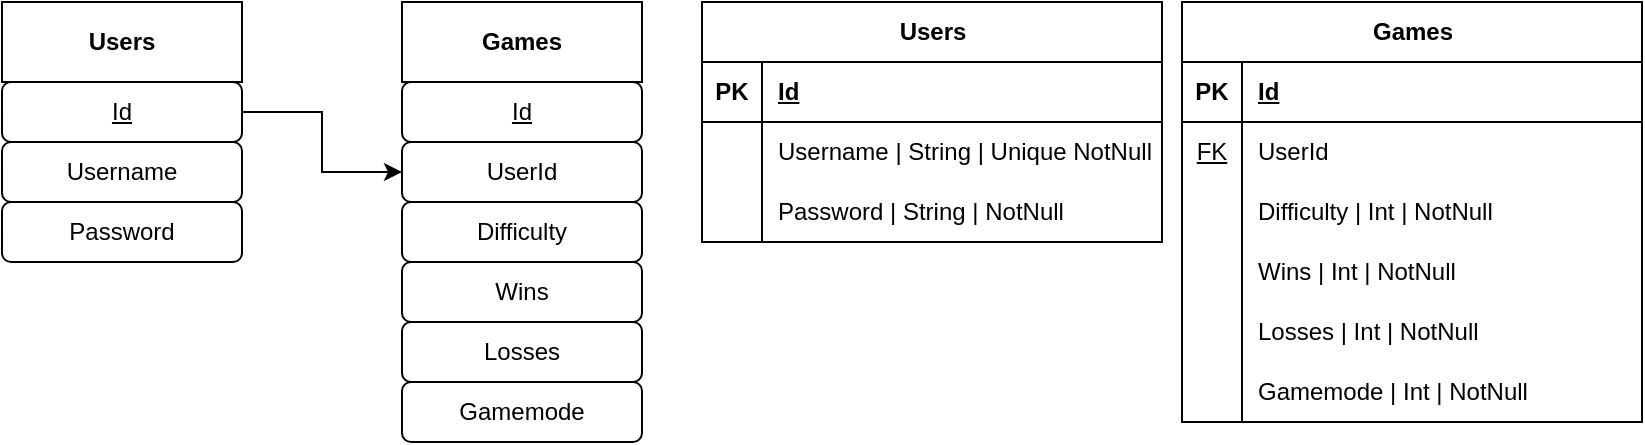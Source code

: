 <mxfile version="27.0.6">
  <diagram name="Page-1" id="5QZ7WxhDeSizSZQAi0kw">
    <mxGraphModel dx="1042" dy="535" grid="1" gridSize="10" guides="1" tooltips="1" connect="1" arrows="1" fold="1" page="1" pageScale="1" pageWidth="850" pageHeight="1100" math="0" shadow="0">
      <root>
        <mxCell id="0" />
        <mxCell id="1" parent="0" />
        <mxCell id="Xpy0PVUUKbsvDZ4RraK6-1" value="&lt;b&gt;Users&lt;/b&gt;" style="rounded=0;whiteSpace=wrap;html=1;" vertex="1" parent="1">
          <mxGeometry x="20" y="20" width="120" height="40" as="geometry" />
        </mxCell>
        <mxCell id="Xpy0PVUUKbsvDZ4RraK6-13" style="edgeStyle=orthogonalEdgeStyle;rounded=0;orthogonalLoop=1;jettySize=auto;html=1;exitX=1;exitY=0.5;exitDx=0;exitDy=0;entryX=0;entryY=0.5;entryDx=0;entryDy=0;" edge="1" parent="1" source="Xpy0PVUUKbsvDZ4RraK6-3" target="Xpy0PVUUKbsvDZ4RraK6-8">
          <mxGeometry relative="1" as="geometry" />
        </mxCell>
        <mxCell id="Xpy0PVUUKbsvDZ4RraK6-3" value="&lt;u&gt;Id&lt;/u&gt;" style="rounded=1;whiteSpace=wrap;html=1;" vertex="1" parent="1">
          <mxGeometry x="20" y="60" width="120" height="30" as="geometry" />
        </mxCell>
        <mxCell id="Xpy0PVUUKbsvDZ4RraK6-4" value="Username" style="rounded=1;whiteSpace=wrap;html=1;" vertex="1" parent="1">
          <mxGeometry x="20" y="90" width="120" height="30" as="geometry" />
        </mxCell>
        <mxCell id="Xpy0PVUUKbsvDZ4RraK6-5" value="Password" style="rounded=1;whiteSpace=wrap;html=1;" vertex="1" parent="1">
          <mxGeometry x="20" y="120" width="120" height="30" as="geometry" />
        </mxCell>
        <mxCell id="Xpy0PVUUKbsvDZ4RraK6-6" value="&lt;b&gt;Games&lt;/b&gt;" style="rounded=0;whiteSpace=wrap;html=1;" vertex="1" parent="1">
          <mxGeometry x="220" y="20" width="120" height="40" as="geometry" />
        </mxCell>
        <mxCell id="Xpy0PVUUKbsvDZ4RraK6-7" value="&lt;u&gt;Id&lt;/u&gt;" style="rounded=1;whiteSpace=wrap;html=1;" vertex="1" parent="1">
          <mxGeometry x="220" y="60" width="120" height="30" as="geometry" />
        </mxCell>
        <mxCell id="Xpy0PVUUKbsvDZ4RraK6-8" value="UserId" style="rounded=1;whiteSpace=wrap;html=1;" vertex="1" parent="1">
          <mxGeometry x="220" y="90" width="120" height="30" as="geometry" />
        </mxCell>
        <mxCell id="Xpy0PVUUKbsvDZ4RraK6-9" value="Difficulty" style="rounded=1;whiteSpace=wrap;html=1;" vertex="1" parent="1">
          <mxGeometry x="220" y="120" width="120" height="30" as="geometry" />
        </mxCell>
        <mxCell id="Xpy0PVUUKbsvDZ4RraK6-10" value="Wins" style="rounded=1;whiteSpace=wrap;html=1;" vertex="1" parent="1">
          <mxGeometry x="220" y="150" width="120" height="30" as="geometry" />
        </mxCell>
        <mxCell id="Xpy0PVUUKbsvDZ4RraK6-11" value="Losses" style="rounded=1;whiteSpace=wrap;html=1;" vertex="1" parent="1">
          <mxGeometry x="220" y="180" width="120" height="30" as="geometry" />
        </mxCell>
        <mxCell id="Xpy0PVUUKbsvDZ4RraK6-12" value="Gamemode" style="rounded=1;whiteSpace=wrap;html=1;" vertex="1" parent="1">
          <mxGeometry x="220" y="210" width="120" height="30" as="geometry" />
        </mxCell>
        <mxCell id="Xpy0PVUUKbsvDZ4RraK6-14" value="Users" style="shape=table;startSize=30;container=1;collapsible=1;childLayout=tableLayout;fixedRows=1;rowLines=0;fontStyle=1;align=center;resizeLast=1;html=1;" vertex="1" parent="1">
          <mxGeometry x="370" y="20" width="230" height="120" as="geometry" />
        </mxCell>
        <mxCell id="Xpy0PVUUKbsvDZ4RraK6-15" value="" style="shape=tableRow;horizontal=0;startSize=0;swimlaneHead=0;swimlaneBody=0;fillColor=none;collapsible=0;dropTarget=0;points=[[0,0.5],[1,0.5]];portConstraint=eastwest;top=0;left=0;right=0;bottom=1;" vertex="1" parent="Xpy0PVUUKbsvDZ4RraK6-14">
          <mxGeometry y="30" width="230" height="30" as="geometry" />
        </mxCell>
        <mxCell id="Xpy0PVUUKbsvDZ4RraK6-16" value="PK" style="shape=partialRectangle;connectable=0;fillColor=none;top=0;left=0;bottom=0;right=0;fontStyle=1;overflow=hidden;whiteSpace=wrap;html=1;" vertex="1" parent="Xpy0PVUUKbsvDZ4RraK6-15">
          <mxGeometry width="30" height="30" as="geometry">
            <mxRectangle width="30" height="30" as="alternateBounds" />
          </mxGeometry>
        </mxCell>
        <mxCell id="Xpy0PVUUKbsvDZ4RraK6-17" value="Id" style="shape=partialRectangle;connectable=0;fillColor=none;top=0;left=0;bottom=0;right=0;align=left;spacingLeft=6;fontStyle=5;overflow=hidden;whiteSpace=wrap;html=1;" vertex="1" parent="Xpy0PVUUKbsvDZ4RraK6-15">
          <mxGeometry x="30" width="200" height="30" as="geometry">
            <mxRectangle width="200" height="30" as="alternateBounds" />
          </mxGeometry>
        </mxCell>
        <mxCell id="Xpy0PVUUKbsvDZ4RraK6-18" value="" style="shape=tableRow;horizontal=0;startSize=0;swimlaneHead=0;swimlaneBody=0;fillColor=none;collapsible=0;dropTarget=0;points=[[0,0.5],[1,0.5]];portConstraint=eastwest;top=0;left=0;right=0;bottom=0;" vertex="1" parent="Xpy0PVUUKbsvDZ4RraK6-14">
          <mxGeometry y="60" width="230" height="30" as="geometry" />
        </mxCell>
        <mxCell id="Xpy0PVUUKbsvDZ4RraK6-19" value="" style="shape=partialRectangle;connectable=0;fillColor=none;top=0;left=0;bottom=0;right=0;editable=1;overflow=hidden;whiteSpace=wrap;html=1;" vertex="1" parent="Xpy0PVUUKbsvDZ4RraK6-18">
          <mxGeometry width="30" height="30" as="geometry">
            <mxRectangle width="30" height="30" as="alternateBounds" />
          </mxGeometry>
        </mxCell>
        <mxCell id="Xpy0PVUUKbsvDZ4RraK6-20" value="Username | String | Unique NotNull" style="shape=partialRectangle;connectable=0;fillColor=none;top=0;left=0;bottom=0;right=0;align=left;spacingLeft=6;overflow=hidden;whiteSpace=wrap;html=1;" vertex="1" parent="Xpy0PVUUKbsvDZ4RraK6-18">
          <mxGeometry x="30" width="200" height="30" as="geometry">
            <mxRectangle width="200" height="30" as="alternateBounds" />
          </mxGeometry>
        </mxCell>
        <mxCell id="Xpy0PVUUKbsvDZ4RraK6-21" value="" style="shape=tableRow;horizontal=0;startSize=0;swimlaneHead=0;swimlaneBody=0;fillColor=none;collapsible=0;dropTarget=0;points=[[0,0.5],[1,0.5]];portConstraint=eastwest;top=0;left=0;right=0;bottom=0;" vertex="1" parent="Xpy0PVUUKbsvDZ4RraK6-14">
          <mxGeometry y="90" width="230" height="30" as="geometry" />
        </mxCell>
        <mxCell id="Xpy0PVUUKbsvDZ4RraK6-22" value="" style="shape=partialRectangle;connectable=0;fillColor=none;top=0;left=0;bottom=0;right=0;editable=1;overflow=hidden;whiteSpace=wrap;html=1;" vertex="1" parent="Xpy0PVUUKbsvDZ4RraK6-21">
          <mxGeometry width="30" height="30" as="geometry">
            <mxRectangle width="30" height="30" as="alternateBounds" />
          </mxGeometry>
        </mxCell>
        <mxCell id="Xpy0PVUUKbsvDZ4RraK6-23" value="Password | String | NotNull" style="shape=partialRectangle;connectable=0;fillColor=none;top=0;left=0;bottom=0;right=0;align=left;spacingLeft=6;overflow=hidden;whiteSpace=wrap;html=1;" vertex="1" parent="Xpy0PVUUKbsvDZ4RraK6-21">
          <mxGeometry x="30" width="200" height="30" as="geometry">
            <mxRectangle width="200" height="30" as="alternateBounds" />
          </mxGeometry>
        </mxCell>
        <mxCell id="Xpy0PVUUKbsvDZ4RraK6-27" value="Games" style="shape=table;startSize=30;container=1;collapsible=1;childLayout=tableLayout;fixedRows=1;rowLines=0;fontStyle=1;align=center;resizeLast=1;html=1;" vertex="1" parent="1">
          <mxGeometry x="610" y="20" width="230" height="210" as="geometry" />
        </mxCell>
        <mxCell id="Xpy0PVUUKbsvDZ4RraK6-28" value="" style="shape=tableRow;horizontal=0;startSize=0;swimlaneHead=0;swimlaneBody=0;fillColor=none;collapsible=0;dropTarget=0;points=[[0,0.5],[1,0.5]];portConstraint=eastwest;top=0;left=0;right=0;bottom=1;" vertex="1" parent="Xpy0PVUUKbsvDZ4RraK6-27">
          <mxGeometry y="30" width="230" height="30" as="geometry" />
        </mxCell>
        <mxCell id="Xpy0PVUUKbsvDZ4RraK6-29" value="PK" style="shape=partialRectangle;connectable=0;fillColor=none;top=0;left=0;bottom=0;right=0;fontStyle=1;overflow=hidden;whiteSpace=wrap;html=1;" vertex="1" parent="Xpy0PVUUKbsvDZ4RraK6-28">
          <mxGeometry width="30" height="30" as="geometry">
            <mxRectangle width="30" height="30" as="alternateBounds" />
          </mxGeometry>
        </mxCell>
        <mxCell id="Xpy0PVUUKbsvDZ4RraK6-30" value="Id" style="shape=partialRectangle;connectable=0;fillColor=none;top=0;left=0;bottom=0;right=0;align=left;spacingLeft=6;fontStyle=5;overflow=hidden;whiteSpace=wrap;html=1;" vertex="1" parent="Xpy0PVUUKbsvDZ4RraK6-28">
          <mxGeometry x="30" width="200" height="30" as="geometry">
            <mxRectangle width="200" height="30" as="alternateBounds" />
          </mxGeometry>
        </mxCell>
        <mxCell id="Xpy0PVUUKbsvDZ4RraK6-31" value="" style="shape=tableRow;horizontal=0;startSize=0;swimlaneHead=0;swimlaneBody=0;fillColor=none;collapsible=0;dropTarget=0;points=[[0,0.5],[1,0.5]];portConstraint=eastwest;top=0;left=0;right=0;bottom=0;" vertex="1" parent="Xpy0PVUUKbsvDZ4RraK6-27">
          <mxGeometry y="60" width="230" height="30" as="geometry" />
        </mxCell>
        <mxCell id="Xpy0PVUUKbsvDZ4RraK6-32" value="&lt;u&gt;FK&lt;/u&gt;" style="shape=partialRectangle;connectable=0;fillColor=none;top=0;left=0;bottom=0;right=0;editable=1;overflow=hidden;whiteSpace=wrap;html=1;" vertex="1" parent="Xpy0PVUUKbsvDZ4RraK6-31">
          <mxGeometry width="30" height="30" as="geometry">
            <mxRectangle width="30" height="30" as="alternateBounds" />
          </mxGeometry>
        </mxCell>
        <mxCell id="Xpy0PVUUKbsvDZ4RraK6-33" value="UserId" style="shape=partialRectangle;connectable=0;fillColor=none;top=0;left=0;bottom=0;right=0;align=left;spacingLeft=6;overflow=hidden;whiteSpace=wrap;html=1;" vertex="1" parent="Xpy0PVUUKbsvDZ4RraK6-31">
          <mxGeometry x="30" width="200" height="30" as="geometry">
            <mxRectangle width="200" height="30" as="alternateBounds" />
          </mxGeometry>
        </mxCell>
        <mxCell id="Xpy0PVUUKbsvDZ4RraK6-34" value="" style="shape=tableRow;horizontal=0;startSize=0;swimlaneHead=0;swimlaneBody=0;fillColor=none;collapsible=0;dropTarget=0;points=[[0,0.5],[1,0.5]];portConstraint=eastwest;top=0;left=0;right=0;bottom=0;" vertex="1" parent="Xpy0PVUUKbsvDZ4RraK6-27">
          <mxGeometry y="90" width="230" height="30" as="geometry" />
        </mxCell>
        <mxCell id="Xpy0PVUUKbsvDZ4RraK6-35" value="" style="shape=partialRectangle;connectable=0;fillColor=none;top=0;left=0;bottom=0;right=0;editable=1;overflow=hidden;whiteSpace=wrap;html=1;" vertex="1" parent="Xpy0PVUUKbsvDZ4RraK6-34">
          <mxGeometry width="30" height="30" as="geometry">
            <mxRectangle width="30" height="30" as="alternateBounds" />
          </mxGeometry>
        </mxCell>
        <mxCell id="Xpy0PVUUKbsvDZ4RraK6-36" value="Difficulty | Int | NotNull" style="shape=partialRectangle;connectable=0;fillColor=none;top=0;left=0;bottom=0;right=0;align=left;spacingLeft=6;overflow=hidden;whiteSpace=wrap;html=1;" vertex="1" parent="Xpy0PVUUKbsvDZ4RraK6-34">
          <mxGeometry x="30" width="200" height="30" as="geometry">
            <mxRectangle width="200" height="30" as="alternateBounds" />
          </mxGeometry>
        </mxCell>
        <mxCell id="Xpy0PVUUKbsvDZ4RraK6-37" value="" style="shape=tableRow;horizontal=0;startSize=0;swimlaneHead=0;swimlaneBody=0;fillColor=none;collapsible=0;dropTarget=0;points=[[0,0.5],[1,0.5]];portConstraint=eastwest;top=0;left=0;right=0;bottom=0;" vertex="1" parent="Xpy0PVUUKbsvDZ4RraK6-27">
          <mxGeometry y="120" width="230" height="30" as="geometry" />
        </mxCell>
        <mxCell id="Xpy0PVUUKbsvDZ4RraK6-38" value="" style="shape=partialRectangle;connectable=0;fillColor=none;top=0;left=0;bottom=0;right=0;editable=1;overflow=hidden;whiteSpace=wrap;html=1;" vertex="1" parent="Xpy0PVUUKbsvDZ4RraK6-37">
          <mxGeometry width="30" height="30" as="geometry">
            <mxRectangle width="30" height="30" as="alternateBounds" />
          </mxGeometry>
        </mxCell>
        <mxCell id="Xpy0PVUUKbsvDZ4RraK6-39" value="Wins | Int | NotNull" style="shape=partialRectangle;connectable=0;fillColor=none;top=0;left=0;bottom=0;right=0;align=left;spacingLeft=6;overflow=hidden;whiteSpace=wrap;html=1;" vertex="1" parent="Xpy0PVUUKbsvDZ4RraK6-37">
          <mxGeometry x="30" width="200" height="30" as="geometry">
            <mxRectangle width="200" height="30" as="alternateBounds" />
          </mxGeometry>
        </mxCell>
        <mxCell id="Xpy0PVUUKbsvDZ4RraK6-40" value="" style="shape=tableRow;horizontal=0;startSize=0;swimlaneHead=0;swimlaneBody=0;fillColor=none;collapsible=0;dropTarget=0;points=[[0,0.5],[1,0.5]];portConstraint=eastwest;top=0;left=0;right=0;bottom=0;" vertex="1" parent="Xpy0PVUUKbsvDZ4RraK6-27">
          <mxGeometry y="150" width="230" height="30" as="geometry" />
        </mxCell>
        <mxCell id="Xpy0PVUUKbsvDZ4RraK6-41" value="" style="shape=partialRectangle;connectable=0;fillColor=none;top=0;left=0;bottom=0;right=0;editable=1;overflow=hidden;whiteSpace=wrap;html=1;" vertex="1" parent="Xpy0PVUUKbsvDZ4RraK6-40">
          <mxGeometry width="30" height="30" as="geometry">
            <mxRectangle width="30" height="30" as="alternateBounds" />
          </mxGeometry>
        </mxCell>
        <mxCell id="Xpy0PVUUKbsvDZ4RraK6-42" value="Losses | Int | NotNull" style="shape=partialRectangle;connectable=0;fillColor=none;top=0;left=0;bottom=0;right=0;align=left;spacingLeft=6;overflow=hidden;whiteSpace=wrap;html=1;" vertex="1" parent="Xpy0PVUUKbsvDZ4RraK6-40">
          <mxGeometry x="30" width="200" height="30" as="geometry">
            <mxRectangle width="200" height="30" as="alternateBounds" />
          </mxGeometry>
        </mxCell>
        <mxCell id="Xpy0PVUUKbsvDZ4RraK6-43" value="" style="shape=tableRow;horizontal=0;startSize=0;swimlaneHead=0;swimlaneBody=0;fillColor=none;collapsible=0;dropTarget=0;points=[[0,0.5],[1,0.5]];portConstraint=eastwest;top=0;left=0;right=0;bottom=0;" vertex="1" parent="Xpy0PVUUKbsvDZ4RraK6-27">
          <mxGeometry y="180" width="230" height="30" as="geometry" />
        </mxCell>
        <mxCell id="Xpy0PVUUKbsvDZ4RraK6-44" value="" style="shape=partialRectangle;connectable=0;fillColor=none;top=0;left=0;bottom=0;right=0;editable=1;overflow=hidden;whiteSpace=wrap;html=1;" vertex="1" parent="Xpy0PVUUKbsvDZ4RraK6-43">
          <mxGeometry width="30" height="30" as="geometry">
            <mxRectangle width="30" height="30" as="alternateBounds" />
          </mxGeometry>
        </mxCell>
        <mxCell id="Xpy0PVUUKbsvDZ4RraK6-45" value="Gamemode | Int | NotNull" style="shape=partialRectangle;connectable=0;fillColor=none;top=0;left=0;bottom=0;right=0;align=left;spacingLeft=6;overflow=hidden;whiteSpace=wrap;html=1;" vertex="1" parent="Xpy0PVUUKbsvDZ4RraK6-43">
          <mxGeometry x="30" width="200" height="30" as="geometry">
            <mxRectangle width="200" height="30" as="alternateBounds" />
          </mxGeometry>
        </mxCell>
      </root>
    </mxGraphModel>
  </diagram>
</mxfile>

